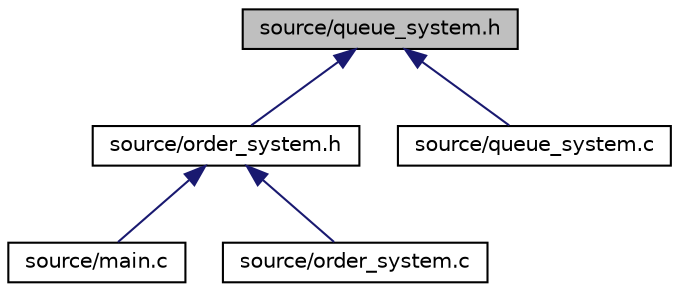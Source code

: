 digraph "source/queue_system.h"
{
  edge [fontname="Helvetica",fontsize="10",labelfontname="Helvetica",labelfontsize="10"];
  node [fontname="Helvetica",fontsize="10",shape=record];
  Node3 [label="source/queue_system.h",height=0.2,width=0.4,color="black", fillcolor="grey75", style="filled", fontcolor="black"];
  Node3 -> Node4 [dir="back",color="midnightblue",fontsize="10",style="solid",fontname="Helvetica"];
  Node4 [label="source/order_system.h",height=0.2,width=0.4,color="black", fillcolor="white", style="filled",URL="$order__handler_8h.html",tooltip="Handler checking for elevator orders and adding them to the queue-system. "];
  Node4 -> Node5 [dir="back",color="midnightblue",fontsize="10",style="solid",fontname="Helvetica"];
  Node5 [label="source/main.c",height=0.2,width=0.4,color="black", fillcolor="white", style="filled",URL="$main_8c_source.html"];
  Node4 -> Node6 [dir="back",color="midnightblue",fontsize="10",style="solid",fontname="Helvetica"];
  Node6 [label="source/order_system.c",height=0.2,width=0.4,color="black", fillcolor="white", style="filled",URL="$order__handler_8c_source.html"];
  Node3 -> Node7 [dir="back",color="midnightblue",fontsize="10",style="solid",fontname="Helvetica"];
  Node7 [label="source/queue_system.c",height=0.2,width=0.4,color="black", fillcolor="white", style="filled",URL="$queue__system_8c_source.html"];
}
